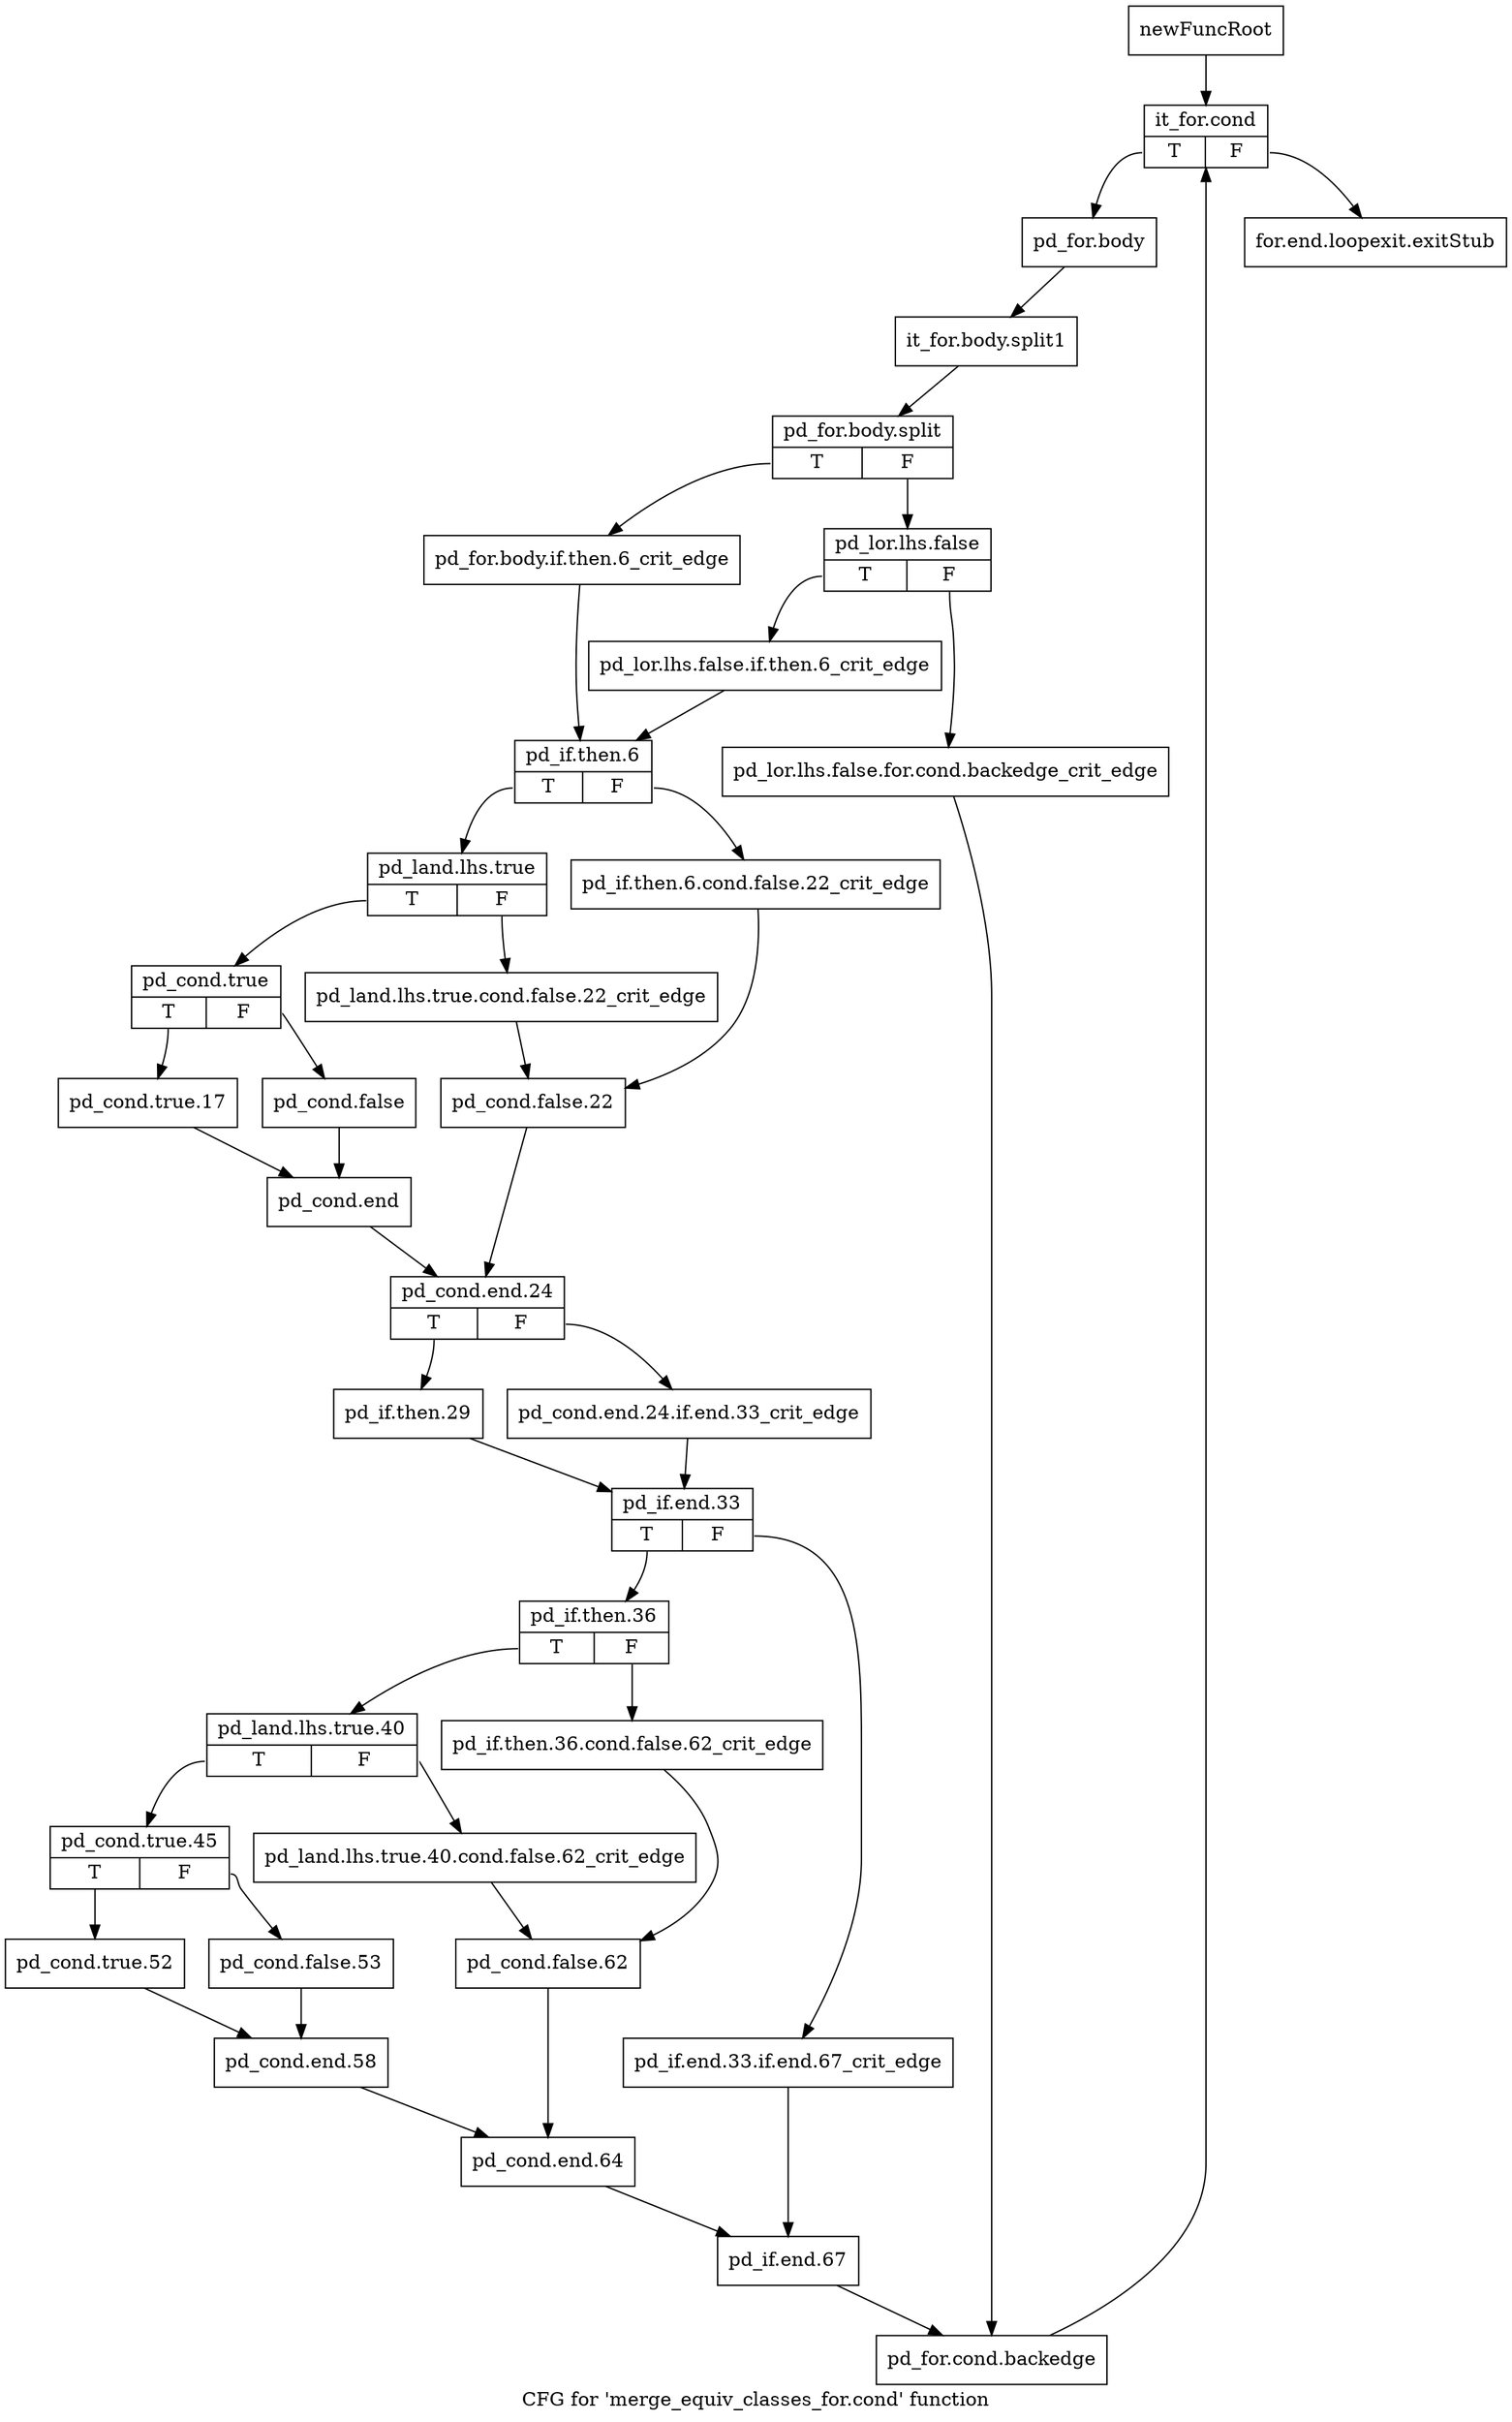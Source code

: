 digraph "CFG for 'merge_equiv_classes_for.cond' function" {
	label="CFG for 'merge_equiv_classes_for.cond' function";

	Node0xa9925d0 [shape=record,label="{newFuncRoot}"];
	Node0xa9925d0 -> Node0xa992670;
	Node0xa992620 [shape=record,label="{for.end.loopexit.exitStub}"];
	Node0xa992670 [shape=record,label="{it_for.cond|{<s0>T|<s1>F}}"];
	Node0xa992670:s0 -> Node0xa9926c0;
	Node0xa992670:s1 -> Node0xa992620;
	Node0xa9926c0 [shape=record,label="{pd_for.body}"];
	Node0xa9926c0 -> Node0xf3e3710;
	Node0xf3e3710 [shape=record,label="{it_for.body.split1}"];
	Node0xf3e3710 -> Node0xf296880;
	Node0xf296880 [shape=record,label="{pd_for.body.split|{<s0>T|<s1>F}}"];
	Node0xf296880:s0 -> Node0xa992800;
	Node0xf296880:s1 -> Node0xa992710;
	Node0xa992710 [shape=record,label="{pd_lor.lhs.false|{<s0>T|<s1>F}}"];
	Node0xa992710:s0 -> Node0xa9927b0;
	Node0xa992710:s1 -> Node0xa992760;
	Node0xa992760 [shape=record,label="{pd_lor.lhs.false.for.cond.backedge_crit_edge}"];
	Node0xa992760 -> Node0xa993020;
	Node0xa9927b0 [shape=record,label="{pd_lor.lhs.false.if.then.6_crit_edge}"];
	Node0xa9927b0 -> Node0xa992850;
	Node0xa992800 [shape=record,label="{pd_for.body.if.then.6_crit_edge}"];
	Node0xa992800 -> Node0xa992850;
	Node0xa992850 [shape=record,label="{pd_if.then.6|{<s0>T|<s1>F}}"];
	Node0xa992850:s0 -> Node0xa9928f0;
	Node0xa992850:s1 -> Node0xa9928a0;
	Node0xa9928a0 [shape=record,label="{pd_if.then.6.cond.false.22_crit_edge}"];
	Node0xa9928a0 -> Node0xa992990;
	Node0xa9928f0 [shape=record,label="{pd_land.lhs.true|{<s0>T|<s1>F}}"];
	Node0xa9928f0:s0 -> Node0xa9929e0;
	Node0xa9928f0:s1 -> Node0xa992940;
	Node0xa992940 [shape=record,label="{pd_land.lhs.true.cond.false.22_crit_edge}"];
	Node0xa992940 -> Node0xa992990;
	Node0xa992990 [shape=record,label="{pd_cond.false.22}"];
	Node0xa992990 -> Node0xa992b20;
	Node0xa9929e0 [shape=record,label="{pd_cond.true|{<s0>T|<s1>F}}"];
	Node0xa9929e0:s0 -> Node0xa992a80;
	Node0xa9929e0:s1 -> Node0xa992a30;
	Node0xa992a30 [shape=record,label="{pd_cond.false}"];
	Node0xa992a30 -> Node0xa992ad0;
	Node0xa992a80 [shape=record,label="{pd_cond.true.17}"];
	Node0xa992a80 -> Node0xa992ad0;
	Node0xa992ad0 [shape=record,label="{pd_cond.end}"];
	Node0xa992ad0 -> Node0xa992b20;
	Node0xa992b20 [shape=record,label="{pd_cond.end.24|{<s0>T|<s1>F}}"];
	Node0xa992b20:s0 -> Node0xa992bc0;
	Node0xa992b20:s1 -> Node0xa992b70;
	Node0xa992b70 [shape=record,label="{pd_cond.end.24.if.end.33_crit_edge}"];
	Node0xa992b70 -> Node0xa992c10;
	Node0xa992bc0 [shape=record,label="{pd_if.then.29}"];
	Node0xa992bc0 -> Node0xa992c10;
	Node0xa992c10 [shape=record,label="{pd_if.end.33|{<s0>T|<s1>F}}"];
	Node0xa992c10:s0 -> Node0xa992cb0;
	Node0xa992c10:s1 -> Node0xa992c60;
	Node0xa992c60 [shape=record,label="{pd_if.end.33.if.end.67_crit_edge}"];
	Node0xa992c60 -> Node0xa992fd0;
	Node0xa992cb0 [shape=record,label="{pd_if.then.36|{<s0>T|<s1>F}}"];
	Node0xa992cb0:s0 -> Node0xa992d50;
	Node0xa992cb0:s1 -> Node0xa992d00;
	Node0xa992d00 [shape=record,label="{pd_if.then.36.cond.false.62_crit_edge}"];
	Node0xa992d00 -> Node0xa992df0;
	Node0xa992d50 [shape=record,label="{pd_land.lhs.true.40|{<s0>T|<s1>F}}"];
	Node0xa992d50:s0 -> Node0xa992e40;
	Node0xa992d50:s1 -> Node0xa992da0;
	Node0xa992da0 [shape=record,label="{pd_land.lhs.true.40.cond.false.62_crit_edge}"];
	Node0xa992da0 -> Node0xa992df0;
	Node0xa992df0 [shape=record,label="{pd_cond.false.62}"];
	Node0xa992df0 -> Node0xa992f80;
	Node0xa992e40 [shape=record,label="{pd_cond.true.45|{<s0>T|<s1>F}}"];
	Node0xa992e40:s0 -> Node0xa992ee0;
	Node0xa992e40:s1 -> Node0xa992e90;
	Node0xa992e90 [shape=record,label="{pd_cond.false.53}"];
	Node0xa992e90 -> Node0xa992f30;
	Node0xa992ee0 [shape=record,label="{pd_cond.true.52}"];
	Node0xa992ee0 -> Node0xa992f30;
	Node0xa992f30 [shape=record,label="{pd_cond.end.58}"];
	Node0xa992f30 -> Node0xa992f80;
	Node0xa992f80 [shape=record,label="{pd_cond.end.64}"];
	Node0xa992f80 -> Node0xa992fd0;
	Node0xa992fd0 [shape=record,label="{pd_if.end.67}"];
	Node0xa992fd0 -> Node0xa993020;
	Node0xa993020 [shape=record,label="{pd_for.cond.backedge}"];
	Node0xa993020 -> Node0xa992670;
}
